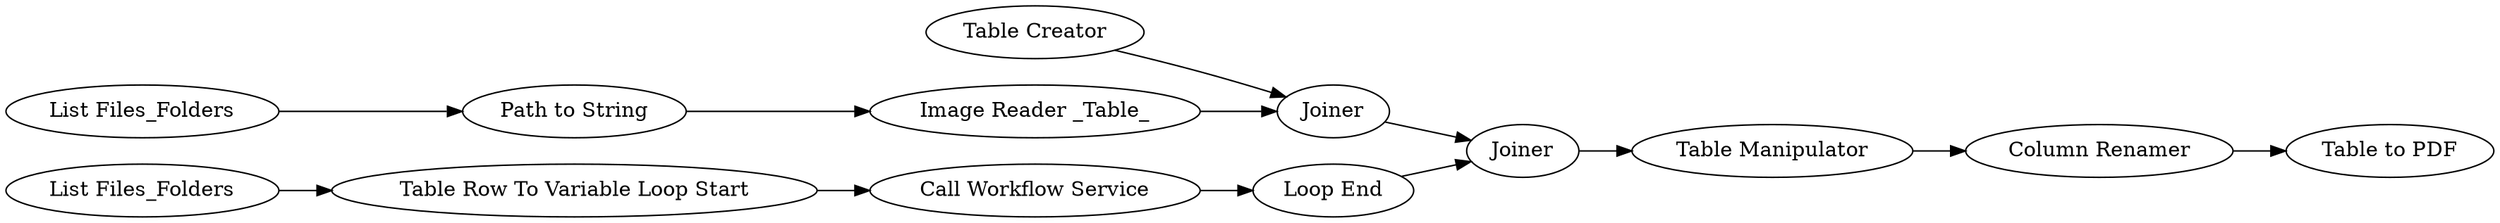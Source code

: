 digraph {
	2391 -> 2402
	2397 -> 2390
	2396 -> 2397
	2393 -> 2397
	3 -> 4
	4 -> 2401
	2401 -> 2390
	2402 -> 2392
	2394 -> 2395
	2 -> 3
	2390 -> 2391
	2395 -> 2393
	2392 [label="Table to PDF"]
	2390 [label=Joiner]
	2401 [label="Loop End"]
	2391 [label="Table Manipulator"]
	2402 [label="Column Renamer"]
	2396 [label="Table Creator"]
	2394 [label="List Files_Folders"]
	2393 [label="Image Reader _Table_"]
	2 [label="List Files_Folders"]
	4 [label="Call Workflow Service"]
	2395 [label="Path to String"]
	3 [label="Table Row To Variable Loop Start"]
	2397 [label=Joiner]
	rankdir=LR
}
